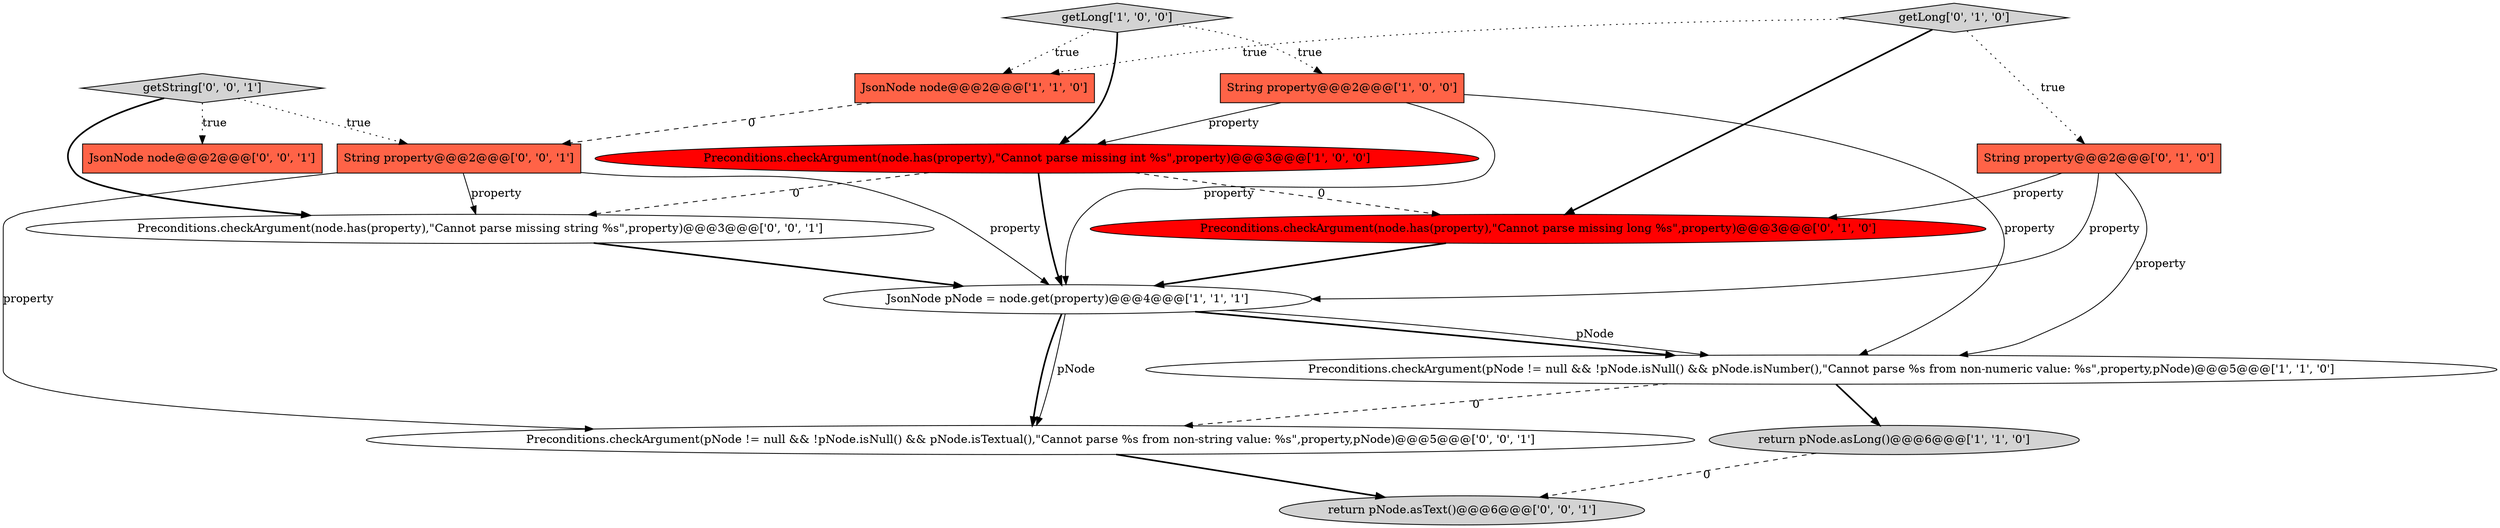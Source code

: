 digraph {
14 [style = filled, label = "String property@@@2@@@['0', '0', '1']", fillcolor = tomato, shape = box image = "AAA0AAABBB3BBB"];
1 [style = filled, label = "return pNode.asLong()@@@6@@@['1', '1', '0']", fillcolor = lightgray, shape = ellipse image = "AAA0AAABBB1BBB"];
0 [style = filled, label = "Preconditions.checkArgument(pNode != null && !pNode.isNull() && pNode.isNumber(),\"Cannot parse %s from non-numeric value: %s\",property,pNode)@@@5@@@['1', '1', '0']", fillcolor = white, shape = ellipse image = "AAA0AAABBB1BBB"];
4 [style = filled, label = "getLong['1', '0', '0']", fillcolor = lightgray, shape = diamond image = "AAA0AAABBB1BBB"];
2 [style = filled, label = "JsonNode pNode = node.get(property)@@@4@@@['1', '1', '1']", fillcolor = white, shape = ellipse image = "AAA0AAABBB1BBB"];
5 [style = filled, label = "String property@@@2@@@['1', '0', '0']", fillcolor = tomato, shape = box image = "AAA0AAABBB1BBB"];
9 [style = filled, label = "getLong['0', '1', '0']", fillcolor = lightgray, shape = diamond image = "AAA0AAABBB2BBB"];
6 [style = filled, label = "JsonNode node@@@2@@@['1', '1', '0']", fillcolor = tomato, shape = box image = "AAA0AAABBB1BBB"];
12 [style = filled, label = "Preconditions.checkArgument(node.has(property),\"Cannot parse missing string %s\",property)@@@3@@@['0', '0', '1']", fillcolor = white, shape = ellipse image = "AAA0AAABBB3BBB"];
8 [style = filled, label = "Preconditions.checkArgument(node.has(property),\"Cannot parse missing long %s\",property)@@@3@@@['0', '1', '0']", fillcolor = red, shape = ellipse image = "AAA1AAABBB2BBB"];
13 [style = filled, label = "getString['0', '0', '1']", fillcolor = lightgray, shape = diamond image = "AAA0AAABBB3BBB"];
11 [style = filled, label = "return pNode.asText()@@@6@@@['0', '0', '1']", fillcolor = lightgray, shape = ellipse image = "AAA0AAABBB3BBB"];
15 [style = filled, label = "Preconditions.checkArgument(pNode != null && !pNode.isNull() && pNode.isTextual(),\"Cannot parse %s from non-string value: %s\",property,pNode)@@@5@@@['0', '0', '1']", fillcolor = white, shape = ellipse image = "AAA0AAABBB3BBB"];
10 [style = filled, label = "JsonNode node@@@2@@@['0', '0', '1']", fillcolor = tomato, shape = box image = "AAA0AAABBB3BBB"];
3 [style = filled, label = "Preconditions.checkArgument(node.has(property),\"Cannot parse missing int %s\",property)@@@3@@@['1', '0', '0']", fillcolor = red, shape = ellipse image = "AAA1AAABBB1BBB"];
7 [style = filled, label = "String property@@@2@@@['0', '1', '0']", fillcolor = tomato, shape = box image = "AAA0AAABBB2BBB"];
4->6 [style = dotted, label="true"];
4->5 [style = dotted, label="true"];
4->3 [style = bold, label=""];
14->15 [style = solid, label="property"];
5->2 [style = solid, label="property"];
5->0 [style = solid, label="property"];
2->15 [style = solid, label="pNode"];
7->0 [style = solid, label="property"];
0->15 [style = dashed, label="0"];
6->14 [style = dashed, label="0"];
14->2 [style = solid, label="property"];
9->8 [style = bold, label=""];
9->6 [style = dotted, label="true"];
13->10 [style = dotted, label="true"];
14->12 [style = solid, label="property"];
7->2 [style = solid, label="property"];
12->2 [style = bold, label=""];
2->0 [style = bold, label=""];
13->12 [style = bold, label=""];
3->12 [style = dashed, label="0"];
15->11 [style = bold, label=""];
3->2 [style = bold, label=""];
8->2 [style = bold, label=""];
1->11 [style = dashed, label="0"];
0->1 [style = bold, label=""];
2->15 [style = bold, label=""];
3->8 [style = dashed, label="0"];
9->7 [style = dotted, label="true"];
13->14 [style = dotted, label="true"];
5->3 [style = solid, label="property"];
2->0 [style = solid, label="pNode"];
7->8 [style = solid, label="property"];
}
